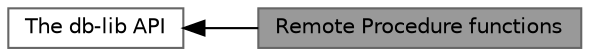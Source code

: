 digraph "Remote Procedure functions"
{
 // LATEX_PDF_SIZE
  bgcolor="transparent";
  edge [fontname=Helvetica,fontsize=10,labelfontname=Helvetica,labelfontsize=10];
  node [fontname=Helvetica,fontsize=10,shape=box,height=0.2,width=0.4];
  rankdir=LR;
  Node2 [id="Node000002",label="The db-lib API",height=0.2,width=0.4,color="grey40", fillcolor="white", style="filled",URL="$a00574.html",tooltip="Functions callable by db-lib client programs."];
  Node1 [id="Node000001",label="Remote Procedure functions",height=0.2,width=0.4,color="gray40", fillcolor="grey60", style="filled", fontcolor="black",tooltip="Functions used with stored procedures."];
  Node2->Node1 [shape=plaintext, dir="back", style="solid"];
}
